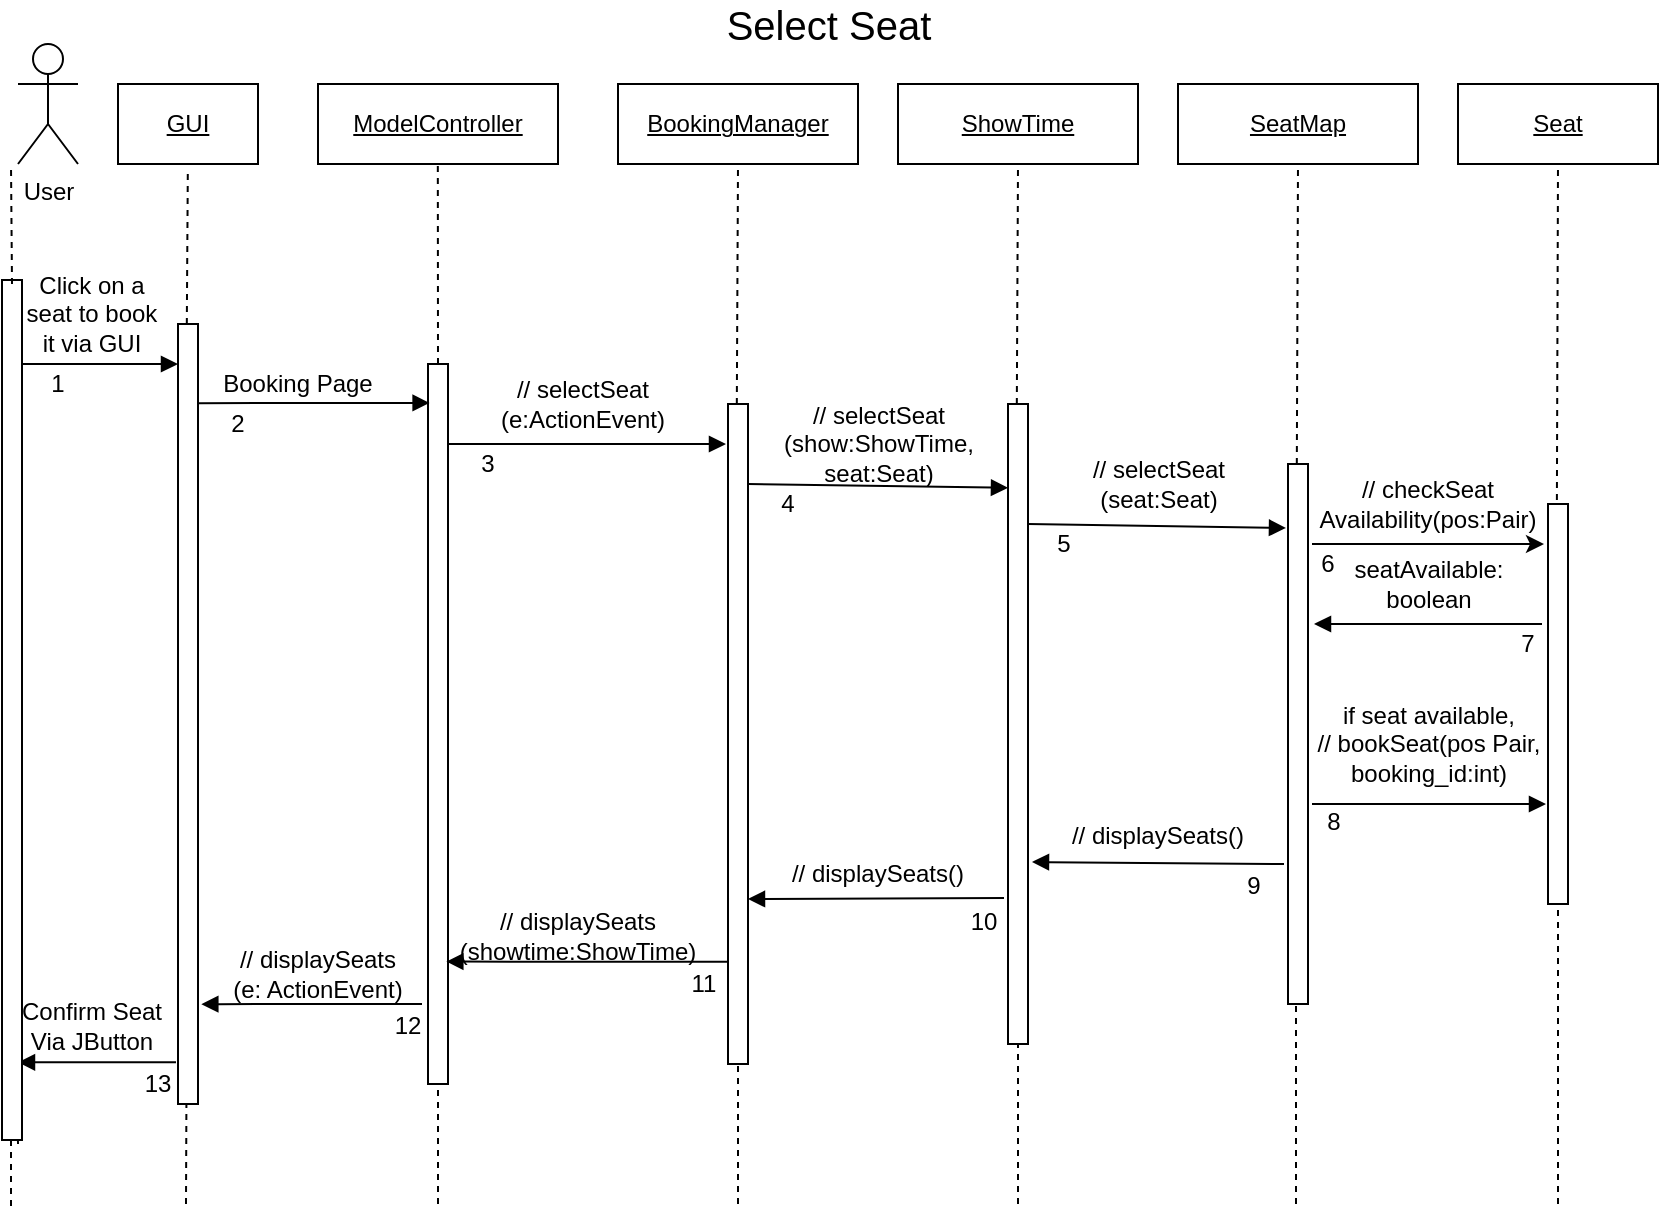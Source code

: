 <mxfile version="13.10.1" type="device"><diagram id="kgpKYQtTHZ0yAKxKKP6v" name="Page-1"><mxGraphModel dx="1662" dy="804" grid="1" gridSize="10" guides="1" tooltips="1" connect="1" arrows="1" fold="1" page="1" pageScale="1" pageWidth="850" pageHeight="1100" math="0" shadow="0"><root><mxCell id="0"/><mxCell id="1" parent="0"/><mxCell id="ZyejAZNdBAXQrAnvhdvS-1" value="&lt;u&gt;SeatMap&lt;/u&gt;" style="rounded=0;whiteSpace=wrap;html=1;" parent="1" vertex="1"><mxGeometry x="600" y="80" width="120" height="40" as="geometry"/></mxCell><mxCell id="ZyejAZNdBAXQrAnvhdvS-2" value="&lt;u&gt;Seat&lt;/u&gt;" style="rounded=0;whiteSpace=wrap;html=1;" parent="1" vertex="1"><mxGeometry x="740" y="80" width="100" height="40" as="geometry"/></mxCell><mxCell id="ZyejAZNdBAXQrAnvhdvS-4" value="User" style="shape=umlActor;verticalLabelPosition=bottom;verticalAlign=top;html=1;outlineConnect=0;" parent="1" vertex="1"><mxGeometry x="20" y="60" width="30" height="60" as="geometry"/></mxCell><mxCell id="ZyejAZNdBAXQrAnvhdvS-7" value="" style="endArrow=none;dashed=1;html=1;entryX=0.5;entryY=1;entryDx=0;entryDy=0;" parent="1" target="ZyejAZNdBAXQrAnvhdvS-2" edge="1"><mxGeometry width="50" height="50" relative="1" as="geometry"><mxPoint x="789.41" y="300" as="sourcePoint"/><mxPoint x="789.91" y="223" as="targetPoint"/></mxGeometry></mxCell><mxCell id="ZyejAZNdBAXQrAnvhdvS-11" value="" style="rounded=0;whiteSpace=wrap;html=1;" parent="1" vertex="1"><mxGeometry x="655" y="270" width="10" height="270" as="geometry"/></mxCell><mxCell id="ZyejAZNdBAXQrAnvhdvS-12" value="" style="rounded=0;whiteSpace=wrap;html=1;" parent="1" vertex="1"><mxGeometry x="785" y="290" width="10" height="200" as="geometry"/></mxCell><mxCell id="ZyejAZNdBAXQrAnvhdvS-35" value="" style="endArrow=none;dashed=1;html=1;entryX=0.5;entryY=1;entryDx=0;entryDy=0;" parent="1" target="ZyejAZNdBAXQrAnvhdvS-12" edge="1"><mxGeometry width="50" height="50" relative="1" as="geometry"><mxPoint x="790" y="640" as="sourcePoint"/><mxPoint x="789.5" y="520" as="targetPoint"/></mxGeometry></mxCell><mxCell id="ZyejAZNdBAXQrAnvhdvS-37" value="" style="endArrow=none;dashed=1;html=1;entryX=0.44;entryY=1.075;entryDx=0;entryDy=0;entryPerimeter=0;" parent="1" edge="1"><mxGeometry width="50" height="50" relative="1" as="geometry"><mxPoint x="16.5" y="641" as="sourcePoint"/><mxPoint x="16.5" y="521" as="targetPoint"/></mxGeometry></mxCell><mxCell id="nYkKp7YHpvfeb8mewTg9-2" value="&lt;font style=&quot;font-size: 20px&quot;&gt;Select Seat&lt;/font&gt;" style="text;html=1;strokeColor=none;fillColor=none;align=center;verticalAlign=middle;whiteSpace=wrap;rounded=0;" parent="1" vertex="1"><mxGeometry x="353" y="40" width="145" height="20" as="geometry"/></mxCell><mxCell id="GYdJ26S9a8ObW8aPidn9-11" value="&lt;u&gt;GUI&lt;/u&gt;" style="rounded=0;whiteSpace=wrap;html=1;" parent="1" vertex="1"><mxGeometry x="70" y="80" width="70" height="40" as="geometry"/></mxCell><mxCell id="GYdJ26S9a8ObW8aPidn9-12" value="&lt;u&gt;ModelController&lt;/u&gt;" style="rounded=0;whiteSpace=wrap;html=1;" parent="1" vertex="1"><mxGeometry x="170" y="80" width="120" height="40" as="geometry"/></mxCell><mxCell id="GYdJ26S9a8ObW8aPidn9-13" value="&lt;u&gt;BookingManager&lt;/u&gt;" style="rounded=0;whiteSpace=wrap;html=1;" parent="1" vertex="1"><mxGeometry x="320" y="80" width="120" height="40" as="geometry"/></mxCell><mxCell id="GYdJ26S9a8ObW8aPidn9-14" value="" style="endArrow=none;dashed=1;html=1;entryX=0.5;entryY=1;entryDx=0;entryDy=0;" parent="1" target="ZyejAZNdBAXQrAnvhdvS-1" edge="1"><mxGeometry width="50" height="50" relative="1" as="geometry"><mxPoint x="659.41" y="270" as="sourcePoint"/><mxPoint x="659.91" y="193" as="targetPoint"/></mxGeometry></mxCell><mxCell id="GYdJ26S9a8ObW8aPidn9-15" value="" style="endArrow=none;dashed=1;html=1;" parent="1" edge="1"><mxGeometry width="50" height="50" relative="1" as="geometry"><mxPoint x="659" y="640" as="sourcePoint"/><mxPoint x="659" y="540" as="targetPoint"/></mxGeometry></mxCell><mxCell id="GYdJ26S9a8ObW8aPidn9-17" value="" style="rounded=0;whiteSpace=wrap;html=1;" parent="1" vertex="1"><mxGeometry x="375" y="240" width="10" height="330" as="geometry"/></mxCell><mxCell id="GYdJ26S9a8ObW8aPidn9-18" value="" style="endArrow=none;dashed=1;html=1;entryX=0.5;entryY=1;entryDx=0;entryDy=0;" parent="1" target="GYdJ26S9a8ObW8aPidn9-13" edge="1"><mxGeometry width="50" height="50" relative="1" as="geometry"><mxPoint x="379.41" y="240" as="sourcePoint"/><mxPoint x="379.91" y="163" as="targetPoint"/></mxGeometry></mxCell><mxCell id="GYdJ26S9a8ObW8aPidn9-19" value="" style="endArrow=none;dashed=1;html=1;entryX=0.5;entryY=1;entryDx=0;entryDy=0;" parent="1" target="GYdJ26S9a8ObW8aPidn9-17" edge="1"><mxGeometry width="50" height="50" relative="1" as="geometry"><mxPoint x="380" y="640" as="sourcePoint"/><mxPoint x="379.91" y="520" as="targetPoint"/></mxGeometry></mxCell><mxCell id="GYdJ26S9a8ObW8aPidn9-21" value="" style="rounded=0;whiteSpace=wrap;html=1;" parent="1" vertex="1"><mxGeometry x="225" y="220" width="10" height="360" as="geometry"/></mxCell><mxCell id="GYdJ26S9a8ObW8aPidn9-22" value="" style="rounded=0;whiteSpace=wrap;html=1;" parent="1" vertex="1"><mxGeometry x="100" y="200" width="10" height="390" as="geometry"/></mxCell><mxCell id="GYdJ26S9a8ObW8aPidn9-23" value="" style="endArrow=none;dashed=1;html=1;exitX=0.5;exitY=0;exitDx=0;exitDy=0;" parent="1" source="GYdJ26S9a8ObW8aPidn9-21" edge="1"><mxGeometry width="50" height="50" relative="1" as="geometry"><mxPoint x="230" y="210" as="sourcePoint"/><mxPoint x="229.91" y="120" as="targetPoint"/></mxGeometry></mxCell><mxCell id="GYdJ26S9a8ObW8aPidn9-24" value="" style="endArrow=none;dashed=1;html=1;" parent="1" edge="1"><mxGeometry width="50" height="50" relative="1" as="geometry"><mxPoint x="104.41" y="200" as="sourcePoint"/><mxPoint x="104.91" y="123" as="targetPoint"/></mxGeometry></mxCell><mxCell id="GYdJ26S9a8ObW8aPidn9-25" value="" style="endArrow=none;dashed=1;html=1;" parent="1" target="GYdJ26S9a8ObW8aPidn9-22" edge="1"><mxGeometry width="50" height="50" relative="1" as="geometry"><mxPoint x="104" y="640" as="sourcePoint"/><mxPoint x="104.91" y="520" as="targetPoint"/></mxGeometry></mxCell><mxCell id="GYdJ26S9a8ObW8aPidn9-26" value="" style="endArrow=none;dashed=1;html=1;entryX=0.5;entryY=1;entryDx=0;entryDy=0;" parent="1" target="GYdJ26S9a8ObW8aPidn9-21" edge="1"><mxGeometry width="50" height="50" relative="1" as="geometry"><mxPoint x="230" y="640" as="sourcePoint"/><mxPoint x="229.91" y="520.0" as="targetPoint"/></mxGeometry></mxCell><mxCell id="t7kscKho5E2BJ3D-RbUJ-9" value="&lt;u&gt;ShowTime&lt;/u&gt;" style="rounded=0;whiteSpace=wrap;html=1;" parent="1" vertex="1"><mxGeometry x="460" y="80" width="120" height="40" as="geometry"/></mxCell><mxCell id="t7kscKho5E2BJ3D-RbUJ-10" value="" style="rounded=0;whiteSpace=wrap;html=1;" parent="1" vertex="1"><mxGeometry x="515" y="240" width="10" height="320" as="geometry"/></mxCell><mxCell id="t7kscKho5E2BJ3D-RbUJ-11" value="" style="endArrow=none;dashed=1;html=1;entryX=0.5;entryY=1;entryDx=0;entryDy=0;" parent="1" target="t7kscKho5E2BJ3D-RbUJ-9" edge="1"><mxGeometry width="50" height="50" relative="1" as="geometry"><mxPoint x="519.41" y="240" as="sourcePoint"/><mxPoint x="519.91" y="163" as="targetPoint"/></mxGeometry></mxCell><mxCell id="t7kscKho5E2BJ3D-RbUJ-12" value="" style="endArrow=none;dashed=1;html=1;entryX=0.5;entryY=1;entryDx=0;entryDy=0;" parent="1" target="t7kscKho5E2BJ3D-RbUJ-10" edge="1"><mxGeometry width="50" height="50" relative="1" as="geometry"><mxPoint x="520" y="640" as="sourcePoint"/><mxPoint x="519.91" y="520" as="targetPoint"/></mxGeometry></mxCell><mxCell id="t7kscKho5E2BJ3D-RbUJ-13" value="" style="endArrow=classic;html=1;" parent="1" edge="1"><mxGeometry width="50" height="50" relative="1" as="geometry"><mxPoint x="667" y="310" as="sourcePoint"/><mxPoint x="783" y="310" as="targetPoint"/></mxGeometry></mxCell><mxCell id="t7kscKho5E2BJ3D-RbUJ-18" value="" style="endArrow=block;endFill=1;endSize=6;html=1;" parent="1" edge="1"><mxGeometry width="100" relative="1" as="geometry"><mxPoint x="20" y="220" as="sourcePoint"/><mxPoint x="100" y="220" as="targetPoint"/></mxGeometry></mxCell><mxCell id="t7kscKho5E2BJ3D-RbUJ-19" value="" style="endArrow=block;endFill=1;endSize=6;html=1;entryX=0.08;entryY=0.054;entryDx=0;entryDy=0;entryPerimeter=0;" parent="1" target="GYdJ26S9a8ObW8aPidn9-21" edge="1"><mxGeometry width="100" relative="1" as="geometry"><mxPoint x="110" y="239.6" as="sourcePoint"/><mxPoint x="180" y="239.6" as="targetPoint"/></mxGeometry></mxCell><mxCell id="t7kscKho5E2BJ3D-RbUJ-20" value="" style="endArrow=block;endFill=1;endSize=6;html=1;" parent="1" edge="1"><mxGeometry width="100" relative="1" as="geometry"><mxPoint x="235" y="260" as="sourcePoint"/><mxPoint x="374" y="260" as="targetPoint"/></mxGeometry></mxCell><mxCell id="t7kscKho5E2BJ3D-RbUJ-21" value="" style="endArrow=block;endFill=1;endSize=6;html=1;entryX=0;entryY=0.131;entryDx=0;entryDy=0;entryPerimeter=0;" parent="1" target="t7kscKho5E2BJ3D-RbUJ-10" edge="1"><mxGeometry width="100" relative="1" as="geometry"><mxPoint x="385" y="280" as="sourcePoint"/><mxPoint x="485" y="280" as="targetPoint"/></mxGeometry></mxCell><mxCell id="t7kscKho5E2BJ3D-RbUJ-22" value="" style="endArrow=block;endFill=1;endSize=6;html=1;" parent="1" edge="1"><mxGeometry width="100" relative="1" as="geometry"><mxPoint x="525" y="300" as="sourcePoint"/><mxPoint x="654" y="302" as="targetPoint"/></mxGeometry></mxCell><mxCell id="t7kscKho5E2BJ3D-RbUJ-23" value="" style="endArrow=block;endFill=1;endSize=6;html=1;" parent="1" edge="1"><mxGeometry width="100" relative="1" as="geometry"><mxPoint x="99" y="569.17" as="sourcePoint"/><mxPoint x="20" y="569.17" as="targetPoint"/></mxGeometry></mxCell><mxCell id="t7kscKho5E2BJ3D-RbUJ-24" value="" style="endArrow=block;endFill=1;endSize=6;html=1;entryX=1.167;entryY=0.872;entryDx=0;entryDy=0;entryPerimeter=0;" parent="1" target="GYdJ26S9a8ObW8aPidn9-22" edge="1"><mxGeometry width="100" relative="1" as="geometry"><mxPoint x="222" y="540" as="sourcePoint"/><mxPoint x="110" y="450" as="targetPoint"/></mxGeometry></mxCell><mxCell id="t7kscKho5E2BJ3D-RbUJ-25" value="" style="endArrow=block;endFill=1;endSize=6;html=1;entryX=0.917;entryY=0.83;entryDx=0;entryDy=0;entryPerimeter=0;exitX=0;exitY=0.845;exitDx=0;exitDy=0;exitPerimeter=0;" parent="1" source="GYdJ26S9a8ObW8aPidn9-17" target="GYdJ26S9a8ObW8aPidn9-21" edge="1"><mxGeometry width="100" relative="1" as="geometry"><mxPoint x="373" y="516" as="sourcePoint"/><mxPoint x="235" y="430" as="targetPoint"/></mxGeometry></mxCell><mxCell id="t7kscKho5E2BJ3D-RbUJ-26" value="" style="endArrow=block;endFill=1;endSize=6;html=1;entryX=1;entryY=0.75;entryDx=0;entryDy=0;" parent="1" target="GYdJ26S9a8ObW8aPidn9-17" edge="1"><mxGeometry width="100" relative="1" as="geometry"><mxPoint x="513" y="487" as="sourcePoint"/><mxPoint x="384.17" y="410" as="targetPoint"/></mxGeometry></mxCell><mxCell id="t7kscKho5E2BJ3D-RbUJ-27" value="" style="endArrow=block;endFill=1;endSize=6;html=1;" parent="1" edge="1"><mxGeometry width="100" relative="1" as="geometry"><mxPoint x="653" y="470" as="sourcePoint"/><mxPoint x="527" y="469" as="targetPoint"/></mxGeometry></mxCell><mxCell id="t7kscKho5E2BJ3D-RbUJ-28" value="" style="endArrow=block;endFill=1;endSize=6;html=1;" parent="1" edge="1"><mxGeometry width="100" relative="1" as="geometry"><mxPoint x="782" y="350" as="sourcePoint"/><mxPoint x="668" y="350" as="targetPoint"/></mxGeometry></mxCell><mxCell id="t7kscKho5E2BJ3D-RbUJ-29" value="Click on a seat to book it via GUI" style="text;html=1;strokeColor=none;fillColor=none;align=center;verticalAlign=middle;whiteSpace=wrap;rounded=0;" parent="1" vertex="1"><mxGeometry x="20" y="179" width="74" height="31" as="geometry"/></mxCell><mxCell id="t7kscKho5E2BJ3D-RbUJ-31" value="Booking Page" style="text;html=1;strokeColor=none;fillColor=none;align=center;verticalAlign=middle;whiteSpace=wrap;rounded=0;" parent="1" vertex="1"><mxGeometry x="120" y="220" width="80" height="20" as="geometry"/></mxCell><mxCell id="t7kscKho5E2BJ3D-RbUJ-33" value="// checkSeat&lt;br&gt;Availability(pos:Pair)" style="text;html=1;strokeColor=none;fillColor=none;align=center;verticalAlign=middle;whiteSpace=wrap;rounded=0;" parent="1" vertex="1"><mxGeometry x="690" y="280" width="70" height="20" as="geometry"/></mxCell><mxCell id="t7kscKho5E2BJ3D-RbUJ-34" value="seatAvailable:&lt;br&gt;boolean" style="text;html=1;strokeColor=none;fillColor=none;align=center;verticalAlign=middle;whiteSpace=wrap;rounded=0;" parent="1" vertex="1"><mxGeometry x="682.5" y="320" width="85" height="20" as="geometry"/></mxCell><mxCell id="t7kscKho5E2BJ3D-RbUJ-36" value="if seat available,&lt;br&gt;// bookSeat(pos Pair, booking_id:int)" style="text;html=1;strokeColor=none;fillColor=none;align=center;verticalAlign=middle;whiteSpace=wrap;rounded=0;" parent="1" vertex="1"><mxGeometry x="667.5" y="400" width="115" height="20" as="geometry"/></mxCell><mxCell id="t7kscKho5E2BJ3D-RbUJ-43" value="" style="endArrow=block;endFill=1;endSize=6;html=1;" parent="1" edge="1"><mxGeometry width="100" relative="1" as="geometry"><mxPoint x="667" y="440" as="sourcePoint"/><mxPoint x="784" y="440" as="targetPoint"/></mxGeometry></mxCell><mxCell id="t7kscKho5E2BJ3D-RbUJ-45" value="// displaySeats()" style="text;html=1;strokeColor=none;fillColor=none;align=center;verticalAlign=middle;whiteSpace=wrap;rounded=0;" parent="1" vertex="1"><mxGeometry x="540" y="440" width="100" height="31" as="geometry"/></mxCell><mxCell id="t7kscKho5E2BJ3D-RbUJ-46" value="// displaySeats()" style="text;html=1;strokeColor=none;fillColor=none;align=center;verticalAlign=middle;whiteSpace=wrap;rounded=0;" parent="1" vertex="1"><mxGeometry x="400" y="459" width="100" height="31" as="geometry"/></mxCell><mxCell id="t7kscKho5E2BJ3D-RbUJ-47" value="// displaySeats&lt;br&gt;(showtime:ShowTime)" style="text;html=1;strokeColor=none;fillColor=none;align=center;verticalAlign=middle;whiteSpace=wrap;rounded=0;" parent="1" vertex="1"><mxGeometry x="250" y="490" width="100" height="31" as="geometry"/></mxCell><mxCell id="t7kscKho5E2BJ3D-RbUJ-48" value="// displaySeats&lt;br&gt;(e: ActionEvent)" style="text;html=1;strokeColor=none;fillColor=none;align=center;verticalAlign=middle;whiteSpace=wrap;rounded=0;" parent="1" vertex="1"><mxGeometry x="120" y="509" width="100" height="31" as="geometry"/></mxCell><mxCell id="t7kscKho5E2BJ3D-RbUJ-49" value="// selectSeat&lt;br&gt;(e:ActionEvent)" style="text;html=1;strokeColor=none;fillColor=none;align=center;verticalAlign=middle;whiteSpace=wrap;rounded=0;" parent="1" vertex="1"><mxGeometry x="235" y="230" width="135" height="20" as="geometry"/></mxCell><mxCell id="t7kscKho5E2BJ3D-RbUJ-50" value="// selectSeat&lt;br&gt;(show:ShowTime, seat:Seat)" style="text;html=1;strokeColor=none;fillColor=none;align=center;verticalAlign=middle;whiteSpace=wrap;rounded=0;" parent="1" vertex="1"><mxGeometry x="382.5" y="250" width="135" height="20" as="geometry"/></mxCell><mxCell id="t7kscKho5E2BJ3D-RbUJ-51" value="// selectSeat&lt;br&gt;(seat:Seat)" style="text;html=1;strokeColor=none;fillColor=none;align=center;verticalAlign=middle;whiteSpace=wrap;rounded=0;" parent="1" vertex="1"><mxGeometry x="522.5" y="270" width="135" height="20" as="geometry"/></mxCell><mxCell id="t7kscKho5E2BJ3D-RbUJ-52" value="Confirm Seat&lt;br&gt;Via JButton" style="text;html=1;strokeColor=none;fillColor=none;align=center;verticalAlign=middle;whiteSpace=wrap;rounded=0;" parent="1" vertex="1"><mxGeometry x="20" y="535" width="74" height="31" as="geometry"/></mxCell><mxCell id="t7kscKho5E2BJ3D-RbUJ-53" value="1" style="text;html=1;strokeColor=none;fillColor=none;align=center;verticalAlign=middle;whiteSpace=wrap;rounded=0;" parent="1" vertex="1"><mxGeometry x="20" y="220" width="40" height="20" as="geometry"/></mxCell><mxCell id="t7kscKho5E2BJ3D-RbUJ-54" value="2" style="text;html=1;strokeColor=none;fillColor=none;align=center;verticalAlign=middle;whiteSpace=wrap;rounded=0;" parent="1" vertex="1"><mxGeometry x="110" y="240" width="40" height="20" as="geometry"/></mxCell><mxCell id="t7kscKho5E2BJ3D-RbUJ-55" value="3" style="text;html=1;strokeColor=none;fillColor=none;align=center;verticalAlign=middle;whiteSpace=wrap;rounded=0;" parent="1" vertex="1"><mxGeometry x="235" y="260" width="40" height="20" as="geometry"/></mxCell><mxCell id="t7kscKho5E2BJ3D-RbUJ-56" value="4" style="text;html=1;strokeColor=none;fillColor=none;align=center;verticalAlign=middle;whiteSpace=wrap;rounded=0;" parent="1" vertex="1"><mxGeometry x="385" y="280" width="40" height="20" as="geometry"/></mxCell><mxCell id="t7kscKho5E2BJ3D-RbUJ-57" value="5" style="text;html=1;strokeColor=none;fillColor=none;align=center;verticalAlign=middle;whiteSpace=wrap;rounded=0;" parent="1" vertex="1"><mxGeometry x="522.5" y="300" width="40" height="20" as="geometry"/></mxCell><mxCell id="t7kscKho5E2BJ3D-RbUJ-58" value="6" style="text;html=1;strokeColor=none;fillColor=none;align=center;verticalAlign=middle;whiteSpace=wrap;rounded=0;" parent="1" vertex="1"><mxGeometry x="655" y="310" width="40" height="20" as="geometry"/></mxCell><mxCell id="t7kscKho5E2BJ3D-RbUJ-59" value="7" style="text;html=1;strokeColor=none;fillColor=none;align=center;verticalAlign=middle;whiteSpace=wrap;rounded=0;" parent="1" vertex="1"><mxGeometry x="755" y="350" width="40" height="20" as="geometry"/></mxCell><mxCell id="t7kscKho5E2BJ3D-RbUJ-60" value="8" style="text;html=1;strokeColor=none;fillColor=none;align=center;verticalAlign=middle;whiteSpace=wrap;rounded=0;" parent="1" vertex="1"><mxGeometry x="657.5" y="439" width="40" height="20" as="geometry"/></mxCell><mxCell id="t7kscKho5E2BJ3D-RbUJ-61" value="9" style="text;html=1;strokeColor=none;fillColor=none;align=center;verticalAlign=middle;whiteSpace=wrap;rounded=0;" parent="1" vertex="1"><mxGeometry x="617.5" y="471" width="40" height="20" as="geometry"/></mxCell><mxCell id="t7kscKho5E2BJ3D-RbUJ-62" value="10" style="text;html=1;strokeColor=none;fillColor=none;align=center;verticalAlign=middle;whiteSpace=wrap;rounded=0;" parent="1" vertex="1"><mxGeometry x="482.5" y="489" width="40" height="20" as="geometry"/></mxCell><mxCell id="t7kscKho5E2BJ3D-RbUJ-63" value="11" style="text;html=1;strokeColor=none;fillColor=none;align=center;verticalAlign=middle;whiteSpace=wrap;rounded=0;" parent="1" vertex="1"><mxGeometry x="342.5" y="520" width="40" height="20" as="geometry"/></mxCell><mxCell id="t7kscKho5E2BJ3D-RbUJ-64" value="12" style="text;html=1;strokeColor=none;fillColor=none;align=center;verticalAlign=middle;whiteSpace=wrap;rounded=0;" parent="1" vertex="1"><mxGeometry x="195" y="540.5" width="40" height="20" as="geometry"/></mxCell><mxCell id="t7kscKho5E2BJ3D-RbUJ-65" value="13" style="text;html=1;strokeColor=none;fillColor=none;align=center;verticalAlign=middle;whiteSpace=wrap;rounded=0;" parent="1" vertex="1"><mxGeometry x="70" y="570" width="40" height="20" as="geometry"/></mxCell><mxCell id="tr5VKHsIpf5TYbM4JYOu-1" value="" style="rounded=0;whiteSpace=wrap;html=1;" vertex="1" parent="1"><mxGeometry x="12" y="178" width="10" height="430" as="geometry"/></mxCell><mxCell id="tr5VKHsIpf5TYbM4JYOu-2" value="" style="endArrow=none;html=1;" edge="1" parent="1" target="tr5VKHsIpf5TYbM4JYOu-1"><mxGeometry width="50" height="50" relative="1" as="geometry"><mxPoint x="20" y="610" as="sourcePoint"/><mxPoint x="20" y="160" as="targetPoint"/></mxGeometry></mxCell><mxCell id="tr5VKHsIpf5TYbM4JYOu-3" value="" style="endArrow=none;dashed=1;html=1;entryX=0.44;entryY=1.075;entryDx=0;entryDy=0;entryPerimeter=0;" edge="1" parent="1"><mxGeometry width="50" height="50" relative="1" as="geometry"><mxPoint x="17" y="180" as="sourcePoint"/><mxPoint x="16.5" y="120" as="targetPoint"/></mxGeometry></mxCell></root></mxGraphModel></diagram></mxfile>